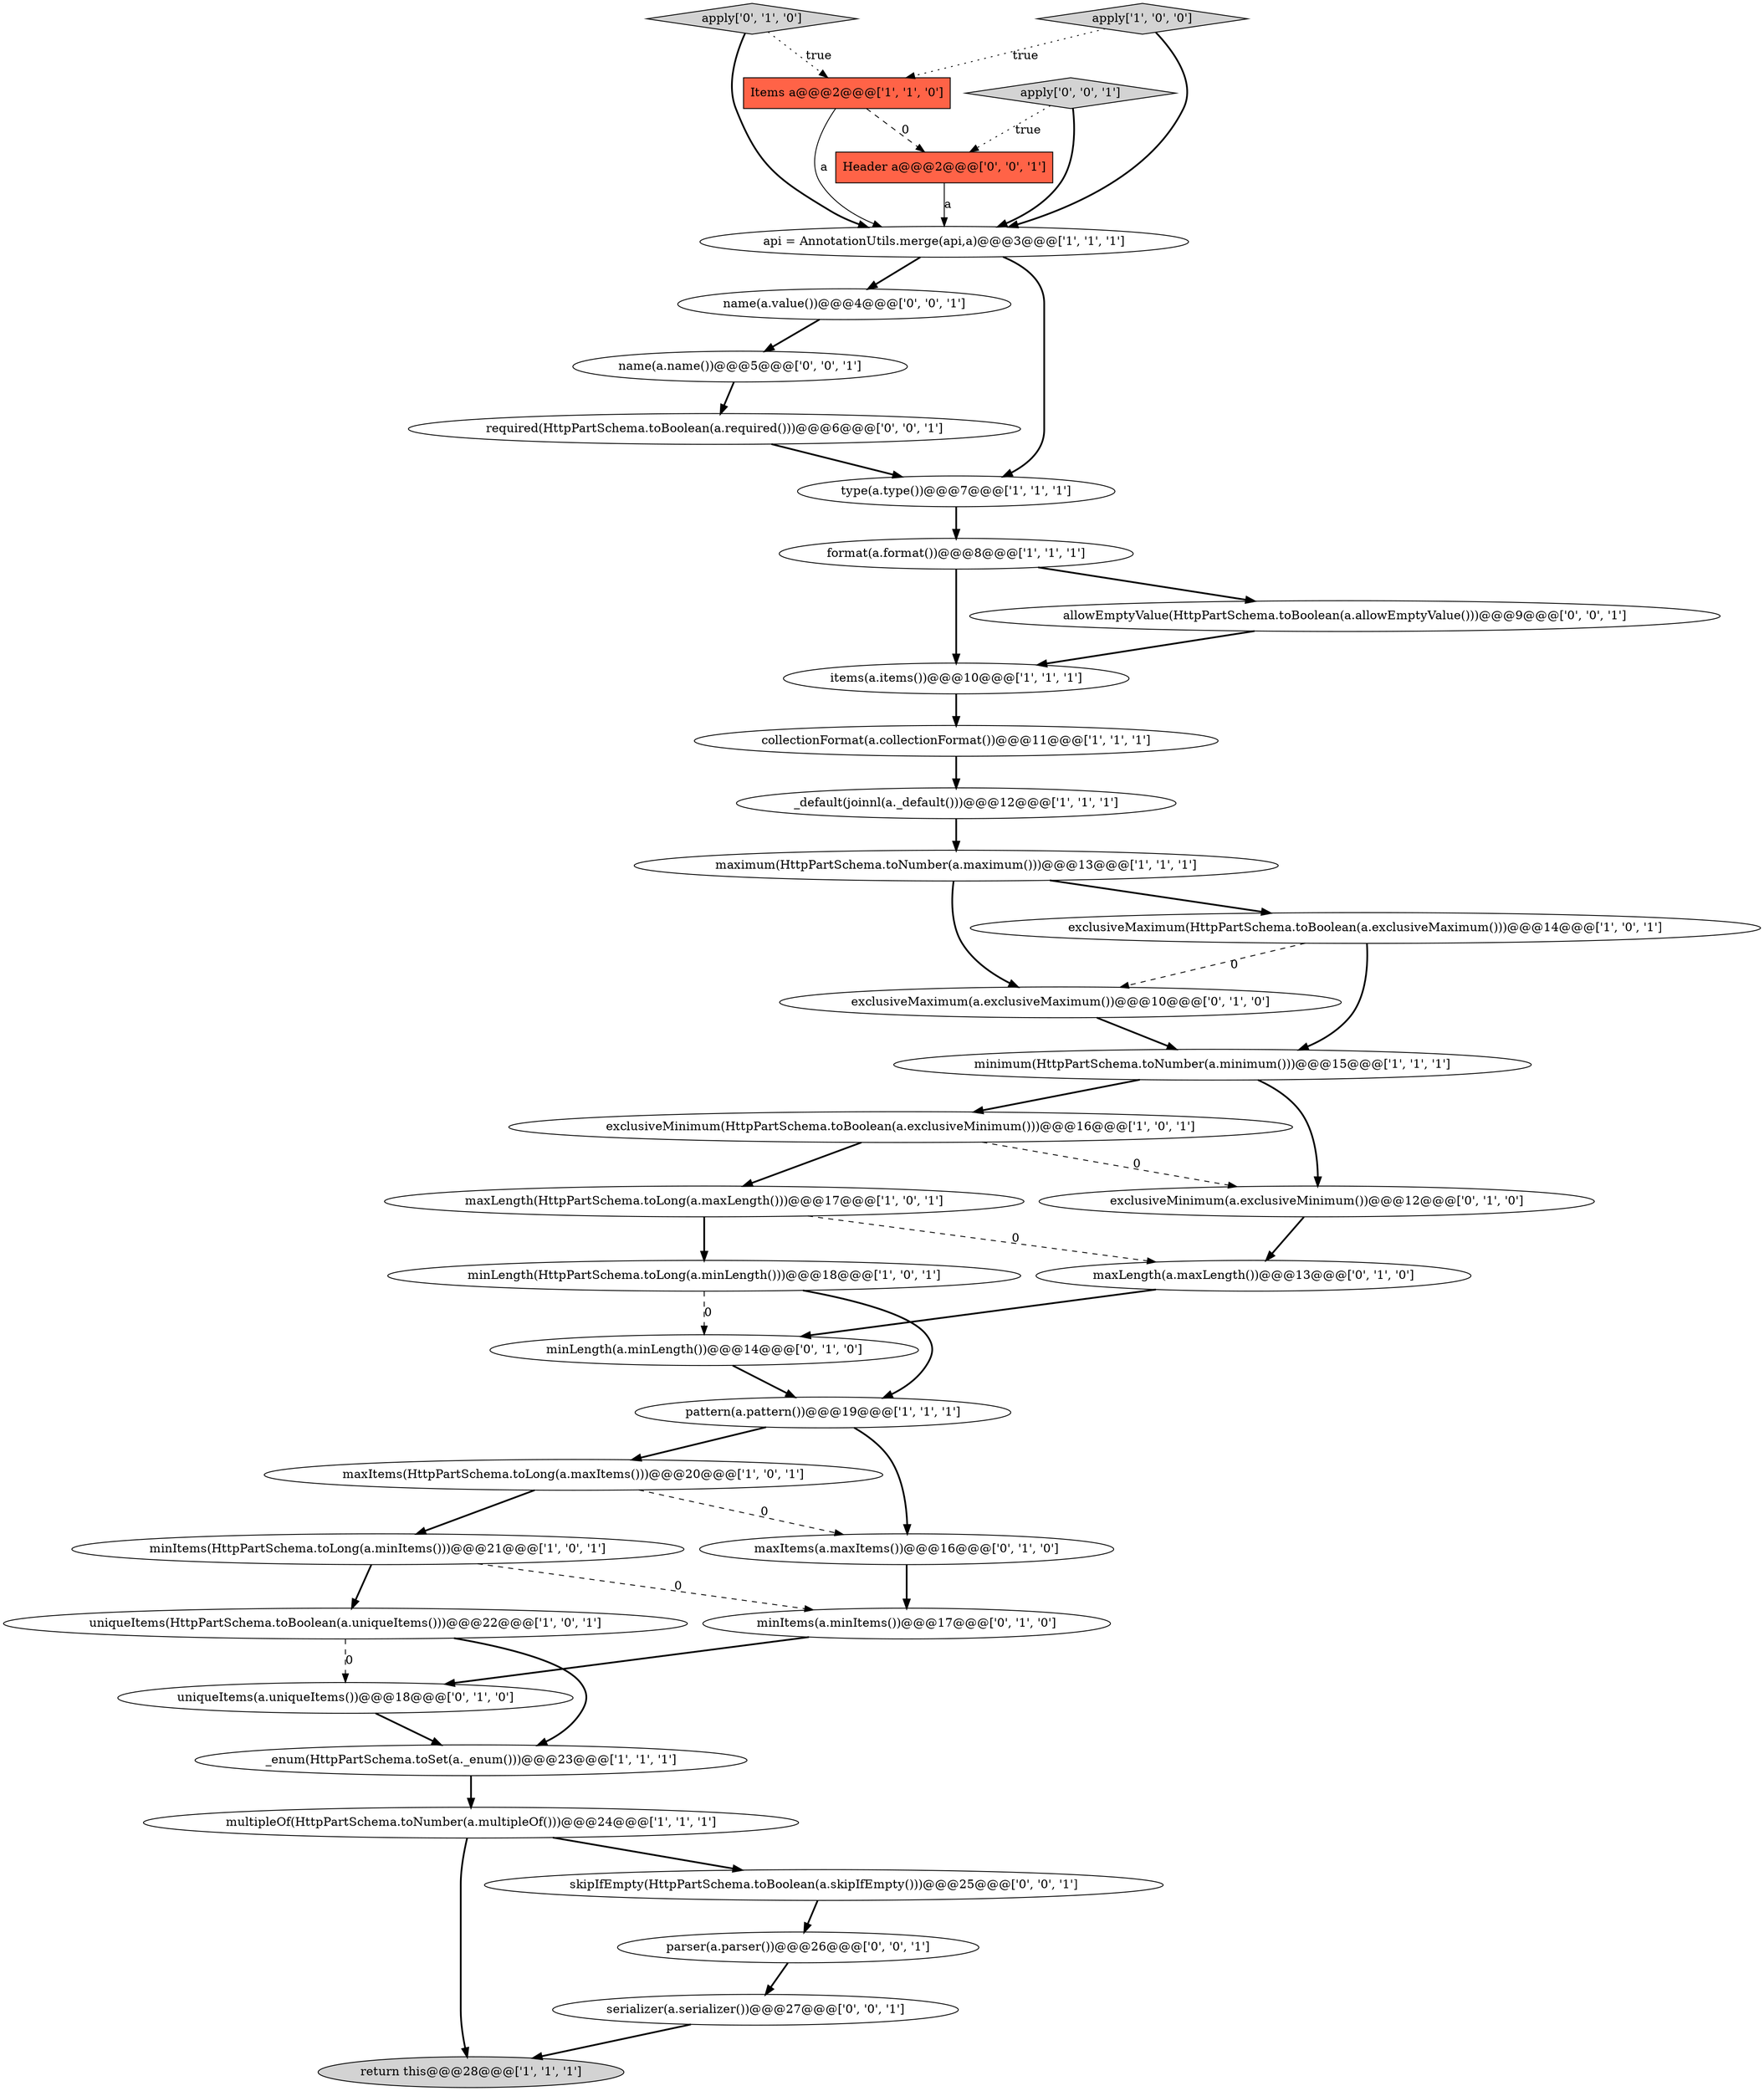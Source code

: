 digraph {
21 [style = filled, label = "minItems(a.minItems())@@@17@@@['0', '1', '0']", fillcolor = white, shape = ellipse image = "AAA1AAABBB2BBB"];
17 [style = filled, label = "Items a@@@2@@@['1', '1', '0']", fillcolor = tomato, shape = box image = "AAA0AAABBB1BBB"];
29 [style = filled, label = "skipIfEmpty(HttpPartSchema.toBoolean(a.skipIfEmpty()))@@@25@@@['0', '0', '1']", fillcolor = white, shape = ellipse image = "AAA0AAABBB3BBB"];
23 [style = filled, label = "exclusiveMaximum(a.exclusiveMaximum())@@@10@@@['0', '1', '0']", fillcolor = white, shape = ellipse image = "AAA1AAABBB2BBB"];
24 [style = filled, label = "apply['0', '1', '0']", fillcolor = lightgray, shape = diamond image = "AAA0AAABBB2BBB"];
28 [style = filled, label = "minLength(a.minLength())@@@14@@@['0', '1', '0']", fillcolor = white, shape = ellipse image = "AAA1AAABBB2BBB"];
9 [style = filled, label = "return this@@@28@@@['1', '1', '1']", fillcolor = lightgray, shape = ellipse image = "AAA0AAABBB1BBB"];
36 [style = filled, label = "apply['0', '0', '1']", fillcolor = lightgray, shape = diamond image = "AAA0AAABBB3BBB"];
34 [style = filled, label = "required(HttpPartSchema.toBoolean(a.required()))@@@6@@@['0', '0', '1']", fillcolor = white, shape = ellipse image = "AAA0AAABBB3BBB"];
19 [style = filled, label = "maxItems(HttpPartSchema.toLong(a.maxItems()))@@@20@@@['1', '0', '1']", fillcolor = white, shape = ellipse image = "AAA0AAABBB1BBB"];
3 [style = filled, label = "multipleOf(HttpPartSchema.toNumber(a.multipleOf()))@@@24@@@['1', '1', '1']", fillcolor = white, shape = ellipse image = "AAA0AAABBB1BBB"];
15 [style = filled, label = "api = AnnotationUtils.merge(api,a)@@@3@@@['1', '1', '1']", fillcolor = white, shape = ellipse image = "AAA0AAABBB1BBB"];
5 [style = filled, label = "format(a.format())@@@8@@@['1', '1', '1']", fillcolor = white, shape = ellipse image = "AAA0AAABBB1BBB"];
22 [style = filled, label = "maxItems(a.maxItems())@@@16@@@['0', '1', '0']", fillcolor = white, shape = ellipse image = "AAA1AAABBB2BBB"];
7 [style = filled, label = "items(a.items())@@@10@@@['1', '1', '1']", fillcolor = white, shape = ellipse image = "AAA0AAABBB1BBB"];
11 [style = filled, label = "maximum(HttpPartSchema.toNumber(a.maximum()))@@@13@@@['1', '1', '1']", fillcolor = white, shape = ellipse image = "AAA0AAABBB1BBB"];
2 [style = filled, label = "collectionFormat(a.collectionFormat())@@@11@@@['1', '1', '1']", fillcolor = white, shape = ellipse image = "AAA0AAABBB1BBB"];
25 [style = filled, label = "maxLength(a.maxLength())@@@13@@@['0', '1', '0']", fillcolor = white, shape = ellipse image = "AAA1AAABBB2BBB"];
14 [style = filled, label = "apply['1', '0', '0']", fillcolor = lightgray, shape = diamond image = "AAA0AAABBB1BBB"];
20 [style = filled, label = "exclusiveMaximum(HttpPartSchema.toBoolean(a.exclusiveMaximum()))@@@14@@@['1', '0', '1']", fillcolor = white, shape = ellipse image = "AAA0AAABBB1BBB"];
27 [style = filled, label = "exclusiveMinimum(a.exclusiveMinimum())@@@12@@@['0', '1', '0']", fillcolor = white, shape = ellipse image = "AAA1AAABBB2BBB"];
12 [style = filled, label = "maxLength(HttpPartSchema.toLong(a.maxLength()))@@@17@@@['1', '0', '1']", fillcolor = white, shape = ellipse image = "AAA0AAABBB1BBB"];
10 [style = filled, label = "_default(joinnl(a._default()))@@@12@@@['1', '1', '1']", fillcolor = white, shape = ellipse image = "AAA0AAABBB1BBB"];
0 [style = filled, label = "exclusiveMinimum(HttpPartSchema.toBoolean(a.exclusiveMinimum()))@@@16@@@['1', '0', '1']", fillcolor = white, shape = ellipse image = "AAA0AAABBB1BBB"];
26 [style = filled, label = "uniqueItems(a.uniqueItems())@@@18@@@['0', '1', '0']", fillcolor = white, shape = ellipse image = "AAA1AAABBB2BBB"];
35 [style = filled, label = "name(a.value())@@@4@@@['0', '0', '1']", fillcolor = white, shape = ellipse image = "AAA0AAABBB3BBB"];
16 [style = filled, label = "minItems(HttpPartSchema.toLong(a.minItems()))@@@21@@@['1', '0', '1']", fillcolor = white, shape = ellipse image = "AAA0AAABBB1BBB"];
32 [style = filled, label = "name(a.name())@@@5@@@['0', '0', '1']", fillcolor = white, shape = ellipse image = "AAA0AAABBB3BBB"];
37 [style = filled, label = "serializer(a.serializer())@@@27@@@['0', '0', '1']", fillcolor = white, shape = ellipse image = "AAA0AAABBB3BBB"];
6 [style = filled, label = "uniqueItems(HttpPartSchema.toBoolean(a.uniqueItems()))@@@22@@@['1', '0', '1']", fillcolor = white, shape = ellipse image = "AAA0AAABBB1BBB"];
33 [style = filled, label = "parser(a.parser())@@@26@@@['0', '0', '1']", fillcolor = white, shape = ellipse image = "AAA0AAABBB3BBB"];
31 [style = filled, label = "Header a@@@2@@@['0', '0', '1']", fillcolor = tomato, shape = box image = "AAA0AAABBB3BBB"];
4 [style = filled, label = "minimum(HttpPartSchema.toNumber(a.minimum()))@@@15@@@['1', '1', '1']", fillcolor = white, shape = ellipse image = "AAA0AAABBB1BBB"];
8 [style = filled, label = "minLength(HttpPartSchema.toLong(a.minLength()))@@@18@@@['1', '0', '1']", fillcolor = white, shape = ellipse image = "AAA0AAABBB1BBB"];
1 [style = filled, label = "_enum(HttpPartSchema.toSet(a._enum()))@@@23@@@['1', '1', '1']", fillcolor = white, shape = ellipse image = "AAA0AAABBB1BBB"];
13 [style = filled, label = "pattern(a.pattern())@@@19@@@['1', '1', '1']", fillcolor = white, shape = ellipse image = "AAA0AAABBB1BBB"];
30 [style = filled, label = "allowEmptyValue(HttpPartSchema.toBoolean(a.allowEmptyValue()))@@@9@@@['0', '0', '1']", fillcolor = white, shape = ellipse image = "AAA0AAABBB3BBB"];
18 [style = filled, label = "type(a.type())@@@7@@@['1', '1', '1']", fillcolor = white, shape = ellipse image = "AAA0AAABBB1BBB"];
3->29 [style = bold, label=""];
28->13 [style = bold, label=""];
12->25 [style = dashed, label="0"];
34->18 [style = bold, label=""];
8->28 [style = dashed, label="0"];
17->15 [style = solid, label="a"];
19->22 [style = dashed, label="0"];
11->20 [style = bold, label=""];
27->25 [style = bold, label=""];
13->19 [style = bold, label=""];
36->15 [style = bold, label=""];
6->26 [style = dashed, label="0"];
15->18 [style = bold, label=""];
0->27 [style = dashed, label="0"];
36->31 [style = dotted, label="true"];
20->4 [style = bold, label=""];
4->27 [style = bold, label=""];
18->5 [style = bold, label=""];
31->15 [style = solid, label="a"];
13->22 [style = bold, label=""];
24->15 [style = bold, label=""];
20->23 [style = dashed, label="0"];
2->10 [style = bold, label=""];
10->11 [style = bold, label=""];
33->37 [style = bold, label=""];
35->32 [style = bold, label=""];
19->16 [style = bold, label=""];
25->28 [style = bold, label=""];
1->3 [style = bold, label=""];
0->12 [style = bold, label=""];
15->35 [style = bold, label=""];
21->26 [style = bold, label=""];
5->30 [style = bold, label=""];
30->7 [style = bold, label=""];
3->9 [style = bold, label=""];
26->1 [style = bold, label=""];
11->23 [style = bold, label=""];
16->6 [style = bold, label=""];
8->13 [style = bold, label=""];
32->34 [style = bold, label=""];
22->21 [style = bold, label=""];
37->9 [style = bold, label=""];
14->15 [style = bold, label=""];
12->8 [style = bold, label=""];
6->1 [style = bold, label=""];
23->4 [style = bold, label=""];
29->33 [style = bold, label=""];
24->17 [style = dotted, label="true"];
5->7 [style = bold, label=""];
16->21 [style = dashed, label="0"];
4->0 [style = bold, label=""];
17->31 [style = dashed, label="0"];
14->17 [style = dotted, label="true"];
7->2 [style = bold, label=""];
}
